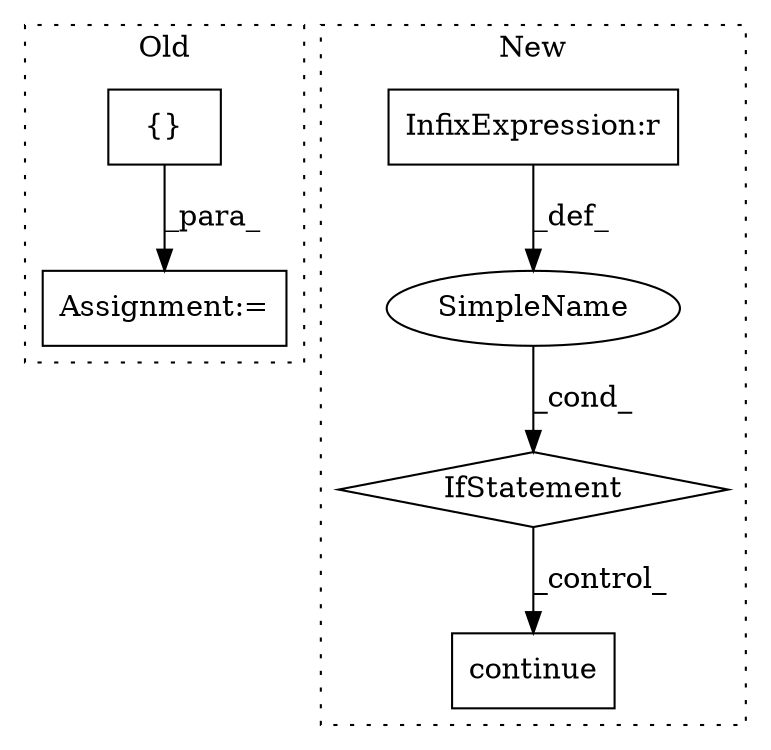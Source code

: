 digraph G {
subgraph cluster0 {
1 [label="{}" a="4" s="5872,5901" l="1,1" shape="box"];
6 [label="Assignment:=" a="7" s="5862" l="1" shape="box"];
label = "Old";
style="dotted";
}
subgraph cluster1 {
2 [label="continue" a="18" s="6595" l="9" shape="box"];
3 [label="IfStatement" a="25" s="6557,6581" l="4,2" shape="diamond"];
4 [label="SimpleName" a="42" s="" l="" shape="ellipse"];
5 [label="InfixExpression:r" a="27" s="6573" l="4" shape="box"];
label = "New";
style="dotted";
}
1 -> 6 [label="_para_"];
3 -> 2 [label="_control_"];
4 -> 3 [label="_cond_"];
5 -> 4 [label="_def_"];
}